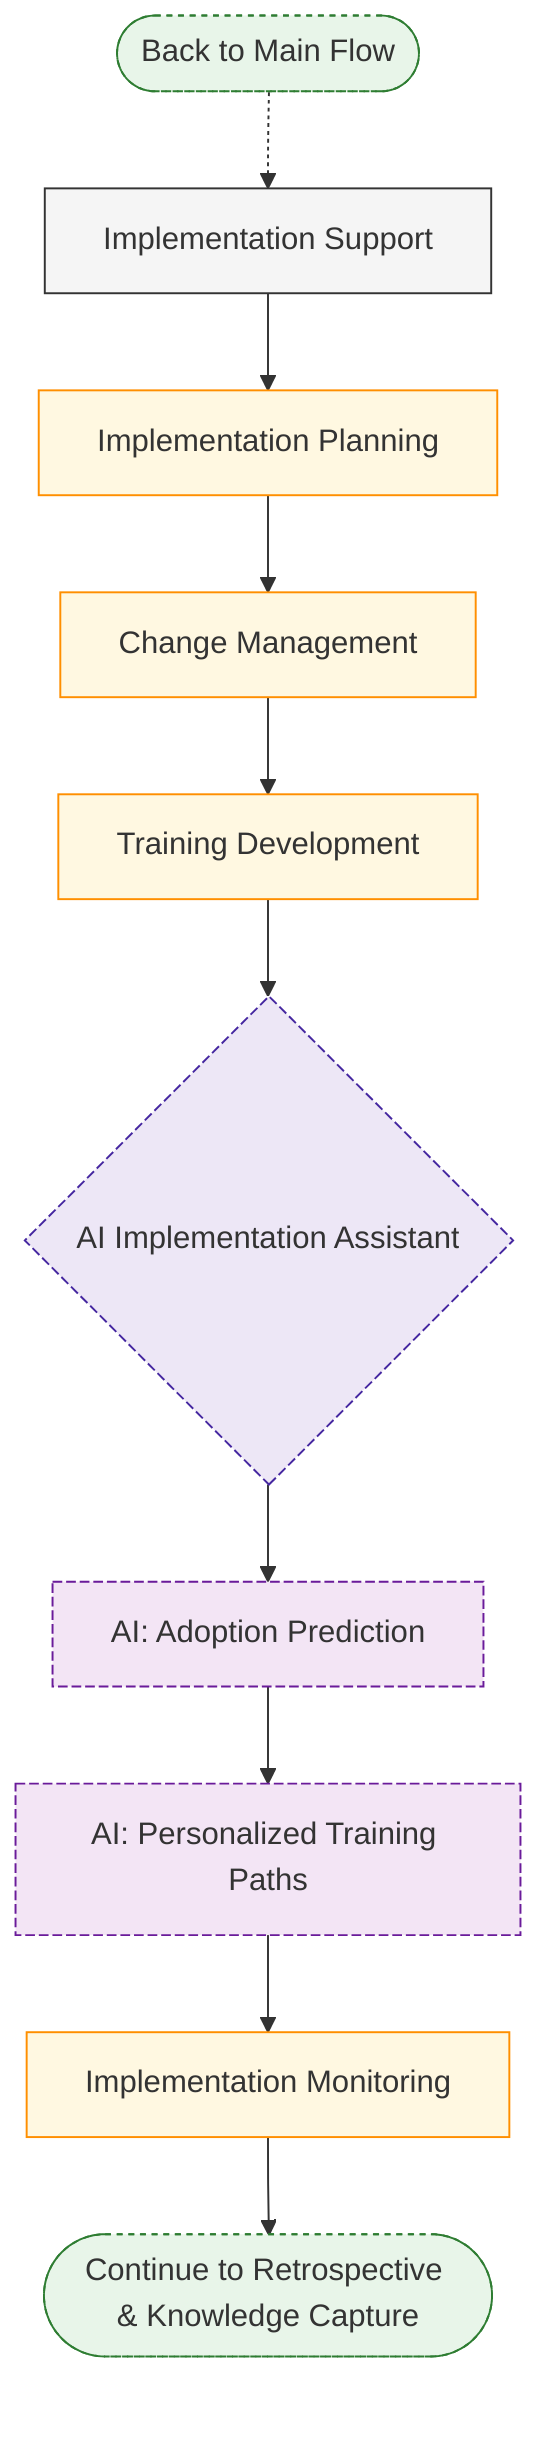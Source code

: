 flowchart TD
    %% Implementation Support Subtree
    
    %% Main node connecting back to main diagram
    mainFlow(["Back to Main Flow"]) -.-> implementation[Implementation Support]
    
    %% Detailed steps within Implementation phase (limited to ~5 nodes)
    implementation --> implementationPlanning[Implementation Planning]
    implementationPlanning --> changeManagement[Change Management]
    changeManagement --> trainingDevelopment[Training Development]
    
    %% AI Integration - Implementation Assistant
    trainingDevelopment --> aiImplementationAssistant{AI Implementation Assistant}
    aiImplementationAssistant --> adoptionPrediction[AI: Adoption Prediction]
    adoptionPrediction --> personalizedTraining[AI: Personalized Training Paths]
    personalizedTraining --> implementationMonitoring[Implementation Monitoring]
    
    %% Return to main flow
    implementationMonitoring --> nextPhase(["Continue to Retrospective & Knowledge Capture"])
    
    %% Click interactions
    click mainFlow "../index.html" "Return to main workflow"
    click nextPhase "subtrees/retrospective_subtree.html" "Continue to next phase"
    click aiImplementationAssistant "#" "AI Implementation Assistant

Purpose: Predict adoption challenges and create personalized training paths

Prompt example: 'Based on this organizational assessment, identify potential adoption barriers for each stakeholder group and suggest tailored change management approaches.'

Click for more details"
    
    %% Detailed Styling and Classifications
    classDef phase fill:#f5f5f5,stroke:#333,stroke-width:1px;
    classDef subProcess fill:#fff8e1,stroke:#ff8f00,stroke-width:1px;
    classDef aiDecision fill:#ede7f6,stroke:#4527a0,stroke-width:1px,stroke-dasharray: 5 2;
    classDef aiNode fill:#f3e5f5,stroke:#6a1b9a,stroke-width:1px,stroke-dasharray: 5 2;
    classDef navigation fill:#e8f5e9,stroke:#2e7d32,stroke-width:1px,stroke-dasharray: 3 3;
    
    %% Apply styles to nodes
    class implementation phase;
    class implementationPlanning,changeManagement,trainingDevelopment,implementationMonitoring subProcess;
    class aiImplementationAssistant aiDecision;
    class adoptionPrediction,personalizedTraining aiNode;
    class mainFlow,nextPhase navigation;